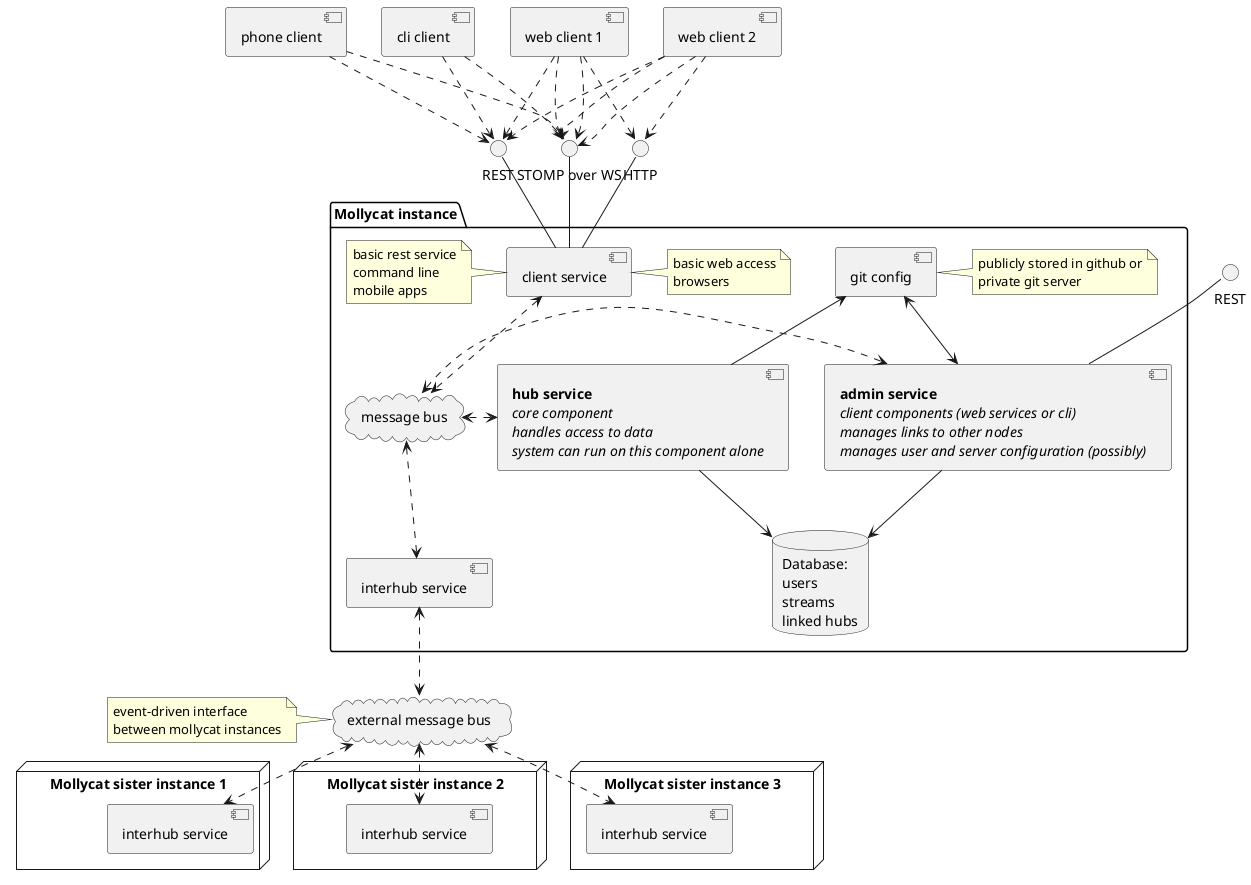 @startuml
component [web client 1] as c1
component [web client 2] as c2
component [phone client] as pc
component [cli client] as clic
interface HTTP as http
interface REST as rest
interface "STOMP over WS" as stomp
interface "REST" as admint
folder "Mollycat instance" {
  component hs [
  <b>hub service</b>
  <i>core component</i>
  <i>handles access to data</i>
  <i>system can run on this component alone</i>
  ] 
  component as [
  <b>admin service</b>
  <i>client components (web services or cli)</i>
  <i>manages links to other nodes</i>
  <i>manages user and server configuration (possibly)</i>
  ] 
  component [client service] as cs
  component [git config] as config
  database "Database:\nusers\nstreams\nlinked hubs" as db
  cloud "message bus" as msg1
  hs <.right.> msg1
  as <.left.> msg1
  hs -down-> db
  as -down-> db
  as -up- admint
  cs <..> msg1
  note right of cs
    basic web access
    browsers
  end note
  note left of cs
    basic rest service
    command line 
    mobile apps
  end note
  note right of config
    publicly stored in github or
    private git server
  end note
  as <-up-> config
  hs -up-> config
  cs -up- http
  cs -up- rest
  cs -up- stomp
  c1 ..> http
  c2 ..> http
  c1 ..> rest
  c2 ..> rest
  pc ..> rest
  clic ..> rest
  c1 ..> stomp
  c2 ..> stomp
  c1 ..> stomp
  c2 ..> stomp
  pc ..> stomp
  clic ..> stomp
  component [interhub service] as ih1
  ih1 <.up.> msg1
}
cloud "external message bus" as msg2
ih1 <.down.> msg2
node "Mollycat sister instance 1" {
  component [interhub service] as ih2
}
node "Mollycat sister instance 2" {
  component [interhub service] as ih3
}
node "Mollycat sister instance 3" {
  component [interhub service] as ih4
}
ih2 <.up.> msg2
ih3 <.up.> msg2
ih4 <.up.> msg2
note as innote
event-driven interface
between mollycat instances
end note
innote .right. msg2
@enduml
